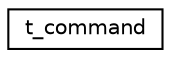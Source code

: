 digraph "Graphical Class Hierarchy"
{
  edge [fontname="Helvetica",fontsize="10",labelfontname="Helvetica",labelfontsize="10"];
  node [fontname="Helvetica",fontsize="10",shape=record];
  rankdir="LR";
  Node0 [label="t_command",height=0.2,width=0.4,color="black", fillcolor="white", style="filled",URL="$structt__command.html"];
}
